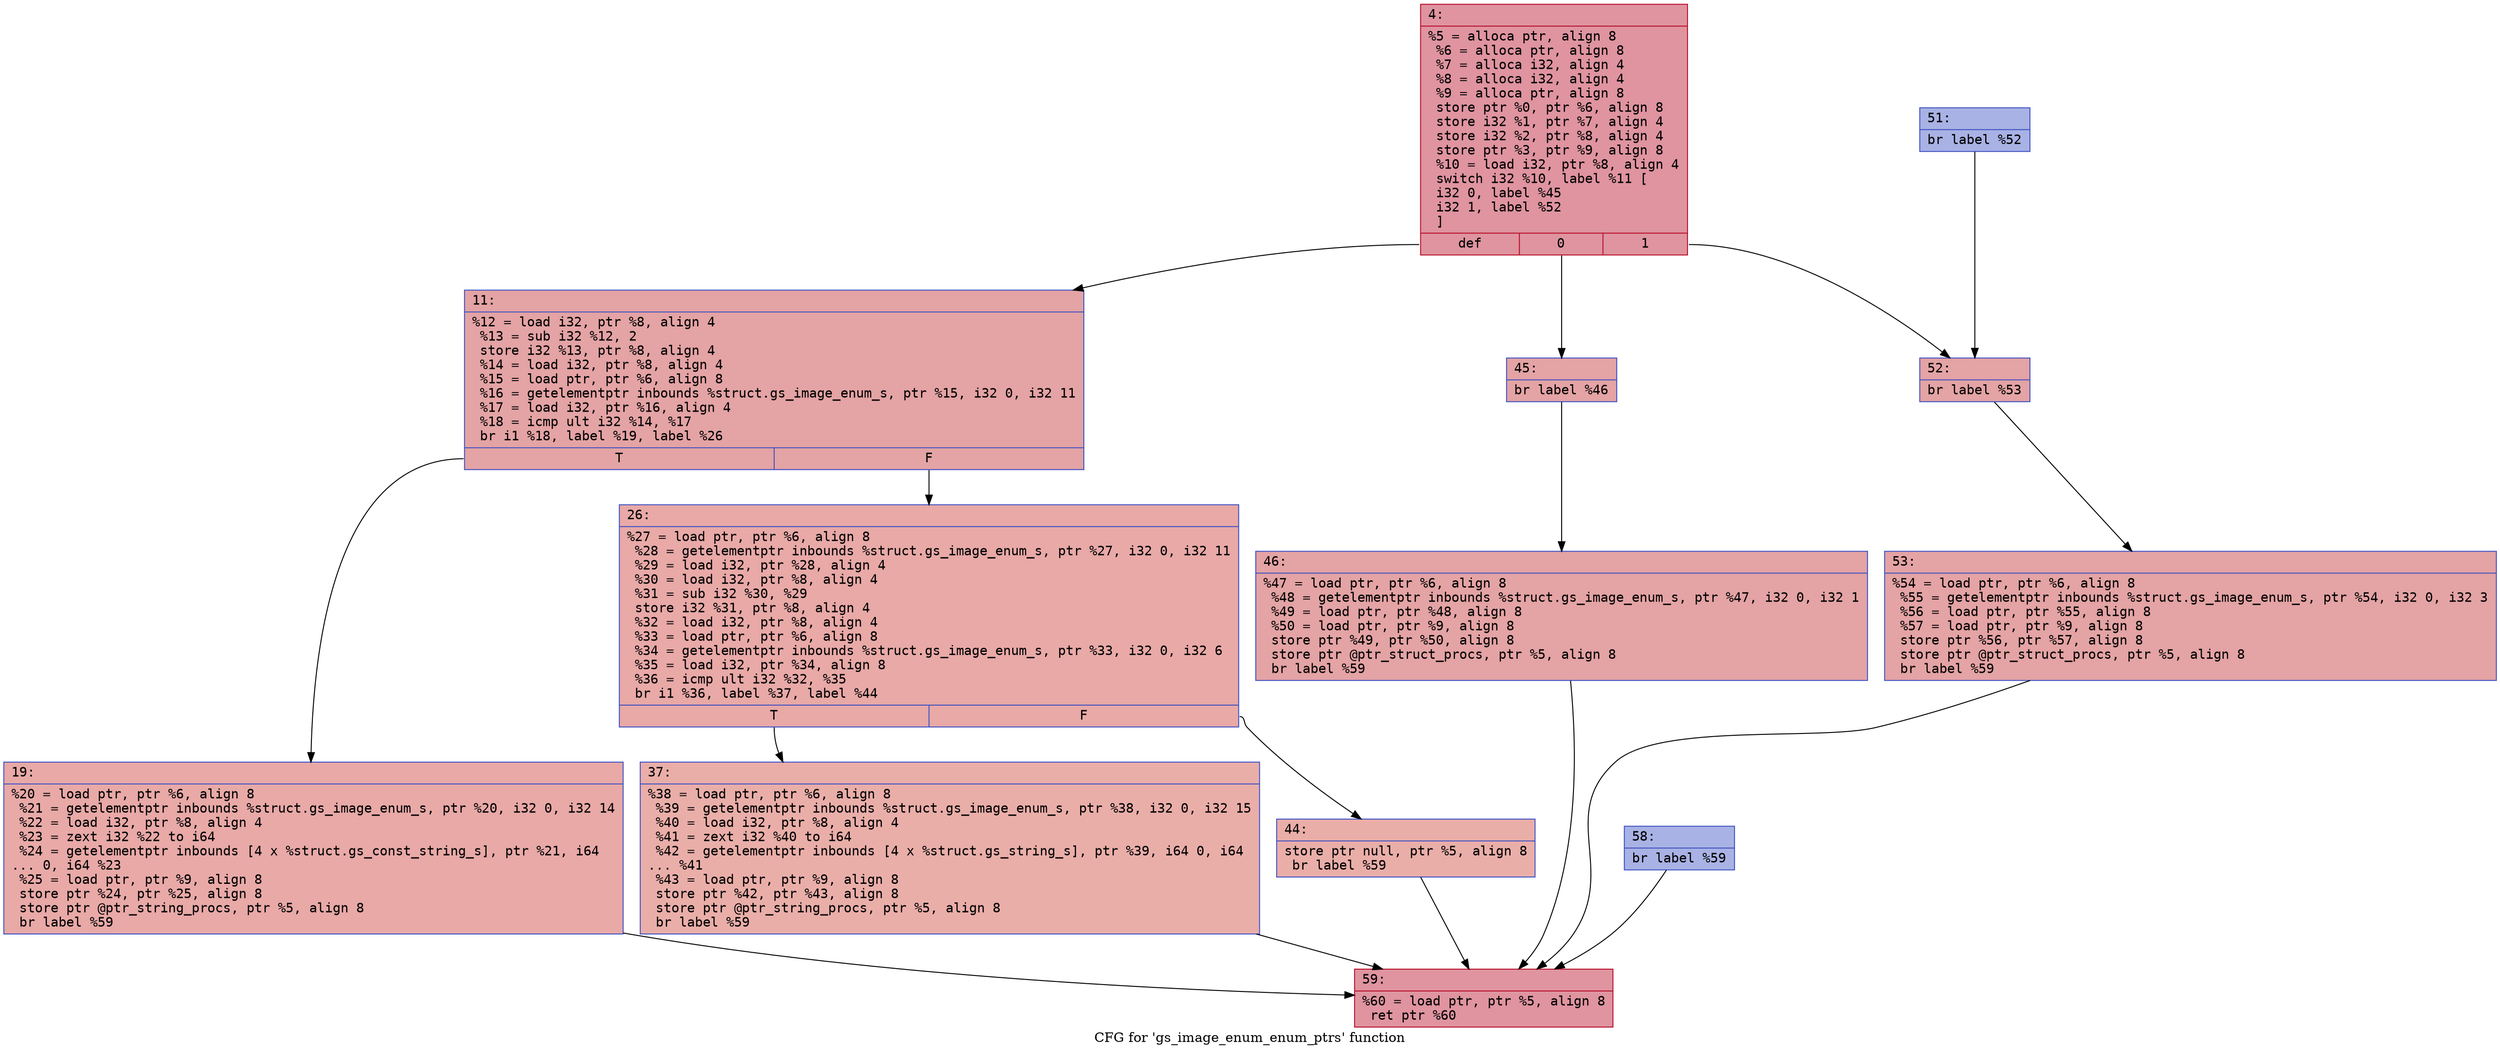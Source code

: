 digraph "CFG for 'gs_image_enum_enum_ptrs' function" {
	label="CFG for 'gs_image_enum_enum_ptrs' function";

	Node0x6000035ac230 [shape=record,color="#b70d28ff", style=filled, fillcolor="#b70d2870" fontname="Courier",label="{4:\l|  %5 = alloca ptr, align 8\l  %6 = alloca ptr, align 8\l  %7 = alloca i32, align 4\l  %8 = alloca i32, align 4\l  %9 = alloca ptr, align 8\l  store ptr %0, ptr %6, align 8\l  store i32 %1, ptr %7, align 4\l  store i32 %2, ptr %8, align 4\l  store ptr %3, ptr %9, align 8\l  %10 = load i32, ptr %8, align 4\l  switch i32 %10, label %11 [\l    i32 0, label %45\l    i32 1, label %52\l  ]\l|{<s0>def|<s1>0|<s2>1}}"];
	Node0x6000035ac230:s0 -> Node0x6000035ac280[tooltip="4 -> 11\nProbability 33.33%" ];
	Node0x6000035ac230:s1 -> Node0x6000035ac410[tooltip="4 -> 45\nProbability 33.33%" ];
	Node0x6000035ac230:s2 -> Node0x6000035ac500[tooltip="4 -> 52\nProbability 33.33%" ];
	Node0x6000035ac280 [shape=record,color="#3d50c3ff", style=filled, fillcolor="#c32e3170" fontname="Courier",label="{11:\l|  %12 = load i32, ptr %8, align 4\l  %13 = sub i32 %12, 2\l  store i32 %13, ptr %8, align 4\l  %14 = load i32, ptr %8, align 4\l  %15 = load ptr, ptr %6, align 8\l  %16 = getelementptr inbounds %struct.gs_image_enum_s, ptr %15, i32 0, i32 11\l  %17 = load i32, ptr %16, align 4\l  %18 = icmp ult i32 %14, %17\l  br i1 %18, label %19, label %26\l|{<s0>T|<s1>F}}"];
	Node0x6000035ac280:s0 -> Node0x6000035ac2d0[tooltip="11 -> 19\nProbability 50.00%" ];
	Node0x6000035ac280:s1 -> Node0x6000035ac320[tooltip="11 -> 26\nProbability 50.00%" ];
	Node0x6000035ac2d0 [shape=record,color="#3d50c3ff", style=filled, fillcolor="#ca3b3770" fontname="Courier",label="{19:\l|  %20 = load ptr, ptr %6, align 8\l  %21 = getelementptr inbounds %struct.gs_image_enum_s, ptr %20, i32 0, i32 14\l  %22 = load i32, ptr %8, align 4\l  %23 = zext i32 %22 to i64\l  %24 = getelementptr inbounds [4 x %struct.gs_const_string_s], ptr %21, i64\l... 0, i64 %23\l  %25 = load ptr, ptr %9, align 8\l  store ptr %24, ptr %25, align 8\l  store ptr @ptr_string_procs, ptr %5, align 8\l  br label %59\l}"];
	Node0x6000035ac2d0 -> Node0x6000035ac5f0[tooltip="19 -> 59\nProbability 100.00%" ];
	Node0x6000035ac320 [shape=record,color="#3d50c3ff", style=filled, fillcolor="#ca3b3770" fontname="Courier",label="{26:\l|  %27 = load ptr, ptr %6, align 8\l  %28 = getelementptr inbounds %struct.gs_image_enum_s, ptr %27, i32 0, i32 11\l  %29 = load i32, ptr %28, align 4\l  %30 = load i32, ptr %8, align 4\l  %31 = sub i32 %30, %29\l  store i32 %31, ptr %8, align 4\l  %32 = load i32, ptr %8, align 4\l  %33 = load ptr, ptr %6, align 8\l  %34 = getelementptr inbounds %struct.gs_image_enum_s, ptr %33, i32 0, i32 6\l  %35 = load i32, ptr %34, align 8\l  %36 = icmp ult i32 %32, %35\l  br i1 %36, label %37, label %44\l|{<s0>T|<s1>F}}"];
	Node0x6000035ac320:s0 -> Node0x6000035ac370[tooltip="26 -> 37\nProbability 50.00%" ];
	Node0x6000035ac320:s1 -> Node0x6000035ac3c0[tooltip="26 -> 44\nProbability 50.00%" ];
	Node0x6000035ac370 [shape=record,color="#3d50c3ff", style=filled, fillcolor="#d0473d70" fontname="Courier",label="{37:\l|  %38 = load ptr, ptr %6, align 8\l  %39 = getelementptr inbounds %struct.gs_image_enum_s, ptr %38, i32 0, i32 15\l  %40 = load i32, ptr %8, align 4\l  %41 = zext i32 %40 to i64\l  %42 = getelementptr inbounds [4 x %struct.gs_string_s], ptr %39, i64 0, i64\l... %41\l  %43 = load ptr, ptr %9, align 8\l  store ptr %42, ptr %43, align 8\l  store ptr @ptr_string_procs, ptr %5, align 8\l  br label %59\l}"];
	Node0x6000035ac370 -> Node0x6000035ac5f0[tooltip="37 -> 59\nProbability 100.00%" ];
	Node0x6000035ac3c0 [shape=record,color="#3d50c3ff", style=filled, fillcolor="#d0473d70" fontname="Courier",label="{44:\l|  store ptr null, ptr %5, align 8\l  br label %59\l}"];
	Node0x6000035ac3c0 -> Node0x6000035ac5f0[tooltip="44 -> 59\nProbability 100.00%" ];
	Node0x6000035ac410 [shape=record,color="#3d50c3ff", style=filled, fillcolor="#c32e3170" fontname="Courier",label="{45:\l|  br label %46\l}"];
	Node0x6000035ac410 -> Node0x6000035ac460[tooltip="45 -> 46\nProbability 100.00%" ];
	Node0x6000035ac460 [shape=record,color="#3d50c3ff", style=filled, fillcolor="#c32e3170" fontname="Courier",label="{46:\l|  %47 = load ptr, ptr %6, align 8\l  %48 = getelementptr inbounds %struct.gs_image_enum_s, ptr %47, i32 0, i32 1\l  %49 = load ptr, ptr %48, align 8\l  %50 = load ptr, ptr %9, align 8\l  store ptr %49, ptr %50, align 8\l  store ptr @ptr_struct_procs, ptr %5, align 8\l  br label %59\l}"];
	Node0x6000035ac460 -> Node0x6000035ac5f0[tooltip="46 -> 59\nProbability 100.00%" ];
	Node0x6000035ac4b0 [shape=record,color="#3d50c3ff", style=filled, fillcolor="#3d50c370" fontname="Courier",label="{51:\l|  br label %52\l}"];
	Node0x6000035ac4b0 -> Node0x6000035ac500[tooltip="51 -> 52\nProbability 100.00%" ];
	Node0x6000035ac500 [shape=record,color="#3d50c3ff", style=filled, fillcolor="#c32e3170" fontname="Courier",label="{52:\l|  br label %53\l}"];
	Node0x6000035ac500 -> Node0x6000035ac550[tooltip="52 -> 53\nProbability 100.00%" ];
	Node0x6000035ac550 [shape=record,color="#3d50c3ff", style=filled, fillcolor="#c32e3170" fontname="Courier",label="{53:\l|  %54 = load ptr, ptr %6, align 8\l  %55 = getelementptr inbounds %struct.gs_image_enum_s, ptr %54, i32 0, i32 3\l  %56 = load ptr, ptr %55, align 8\l  %57 = load ptr, ptr %9, align 8\l  store ptr %56, ptr %57, align 8\l  store ptr @ptr_struct_procs, ptr %5, align 8\l  br label %59\l}"];
	Node0x6000035ac550 -> Node0x6000035ac5f0[tooltip="53 -> 59\nProbability 100.00%" ];
	Node0x6000035ac5a0 [shape=record,color="#3d50c3ff", style=filled, fillcolor="#3d50c370" fontname="Courier",label="{58:\l|  br label %59\l}"];
	Node0x6000035ac5a0 -> Node0x6000035ac5f0[tooltip="58 -> 59\nProbability 100.00%" ];
	Node0x6000035ac5f0 [shape=record,color="#b70d28ff", style=filled, fillcolor="#b70d2870" fontname="Courier",label="{59:\l|  %60 = load ptr, ptr %5, align 8\l  ret ptr %60\l}"];
}
